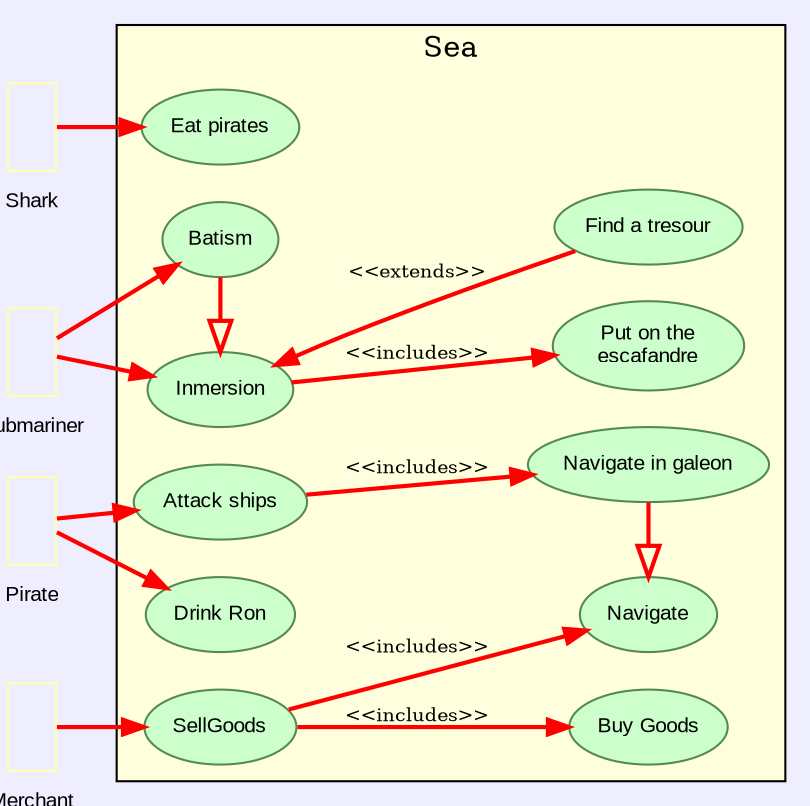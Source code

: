 //http://canvoki.net/coder/resources/DotUmlUseCases.html
digraph example {
	rankdir=LR;
	bgcolor="#eeeeff";
	node [fontname=Arial, fontsize=10];
	edge [color=red, style=bold, fontsize=9];

	// Actors
	{
		node [shape=custom, shapefile="actor.png", 
			width=.32, height=0.59, fixedsize=true, 
			color="#ffffaa", label="\n\n\n\n\n\n\N"]

		Shark
		Submariner
		Pirate
		Merchant
	}

	// System Use Cases
	subgraph clusterSystem
	{
		label="Sea"; // Name your system here
		fillcolor="#ffffdd"; style=filled; color=black; // The system box
		node [shape=ellipse, style=filled, fillcolor="#ccffcc", color="#558855"]

		Batism
		Inmersion
		"Eat pirates" // You can name it with spaces
		// But is better to use a 'label' property to make easier the references
		Tresour [label="Find a tresour"] 
		Attack [label="Attack ships"]
		Escafandrarse [label="Put on the\nescafandre"] // Multiline
		Ron [label="Drink Ron"]
		SellGoods
		Navigate
		GaleonPiloting [label="Navigate in galeon"]
		BuyGoods [label="Buy Goods"]
	}

	// Uses
	Submariner -> Inmersion
	Submariner -> Batism
	Pirate -> Attack
	Pirate -> Ron
	Merchant -> SellGoods
	Shark -> "Eat pirates"

	// Extensions
	{
		edge [label="<<extends>>", dir=back]

		Inmersion -> Tresour
	}

	// Inclusions
	{
		edge [label="<<includes>>"]
	
		Inmersion -> Escafandrarse
		SellGoods -> Navigate
		SellGoods -> BuyGoods
		Attack -> GaleonPiloting
	}

	// Generalizations
	{
		edge [arrowsize=1.5, arrowtail=empty, dir=back, constraint=false]
	
		Inmersion -> Batism
		Navigate -> GaleonPiloting
	}
}
//http://canvoki.net/coder/resources/DotUmlUseCases.html
